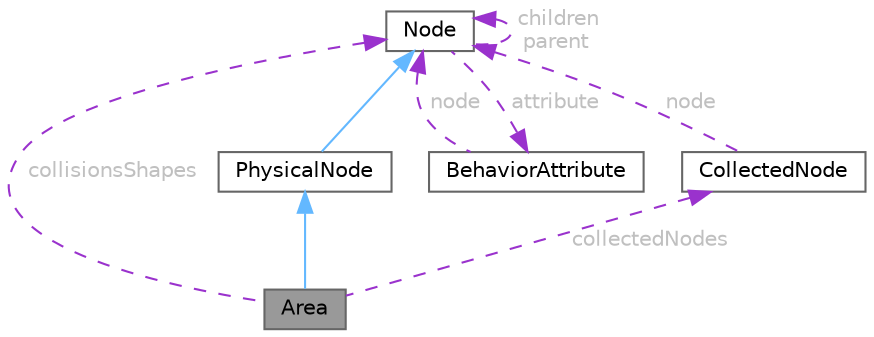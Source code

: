 digraph "Area"
{
 // LATEX_PDF_SIZE
  bgcolor="transparent";
  edge [fontname=Helvetica,fontsize=10,labelfontname=Helvetica,labelfontsize=10];
  node [fontname=Helvetica,fontsize=10,shape=box,height=0.2,width=0.4];
  Node1 [id="Node000001",label="Area",height=0.2,width=0.4,color="gray40", fillcolor="grey60", style="filled", fontcolor="black",tooltip="Represents an area with collision shapes and nodes."];
  Node2 -> Node1 [id="edge9_Node000001_Node000002",dir="back",color="steelblue1",style="solid",tooltip=" "];
  Node2 [id="Node000002",label="PhysicalNode",height=0.2,width=0.4,color="gray40", fillcolor="white", style="filled",URL="$classPhysicalNode.html",tooltip=" "];
  Node3 -> Node2 [id="edge10_Node000002_Node000003",dir="back",color="steelblue1",style="solid",tooltip=" "];
  Node3 [id="Node000003",label="Node",height=0.2,width=0.4,color="gray40", fillcolor="white", style="filled",URL="$classNode.html",tooltip="Represents a node in the tree structure."];
  Node3 -> Node3 [id="edge11_Node000003_Node000003",dir="back",color="darkorchid3",style="dashed",tooltip=" ",label=" children\nparent",fontcolor="grey" ];
  Node4 -> Node3 [id="edge12_Node000003_Node000004",dir="back",color="darkorchid3",style="dashed",tooltip=" ",label=" attribute",fontcolor="grey" ];
  Node4 [id="Node000004",label="BehaviorAttribute",height=0.2,width=0.4,color="gray40", fillcolor="white", style="filled",URL="$unionBehaviorAttribute.html",tooltip="Union representing different types of behavior attributes."];
  Node3 -> Node4 [id="edge13_Node000004_Node000003",dir="back",color="darkorchid3",style="dashed",tooltip=" ",label=" node",fontcolor="grey" ];
  Node3 -> Node1 [id="edge14_Node000001_Node000003",dir="back",color="darkorchid3",style="dashed",tooltip=" ",label=" collisionsShapes",fontcolor="grey" ];
  Node5 -> Node1 [id="edge15_Node000001_Node000005",dir="back",color="darkorchid3",style="dashed",tooltip=" ",label=" collectedNodes",fontcolor="grey" ];
  Node5 [id="Node000005",label="CollectedNode",height=0.2,width=0.4,color="gray40", fillcolor="white", style="filled",URL="$structCollectedNode.html",tooltip="Represents a node collected by an area."];
  Node3 -> Node5 [id="edge16_Node000005_Node000003",dir="back",color="darkorchid3",style="dashed",tooltip=" ",label=" node",fontcolor="grey" ];
}
